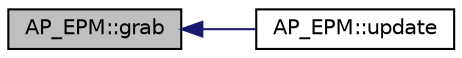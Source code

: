 digraph "AP_EPM::grab"
{
 // INTERACTIVE_SVG=YES
  edge [fontname="Helvetica",fontsize="10",labelfontname="Helvetica",labelfontsize="10"];
  node [fontname="Helvetica",fontsize="10",shape=record];
  rankdir="LR";
  Node1 [label="AP_EPM::grab",height=0.2,width=0.4,color="black", fillcolor="grey75", style="filled" fontcolor="black"];
  Node1 -> Node2 [dir="back",color="midnightblue",fontsize="10",style="solid",fontname="Helvetica"];
  Node2 [label="AP_EPM::update",height=0.2,width=0.4,color="black", fillcolor="white", style="filled",URL="$classAP__EPM.html#a2546cd964a2695acfe0e6eb56aaf8718"];
}
